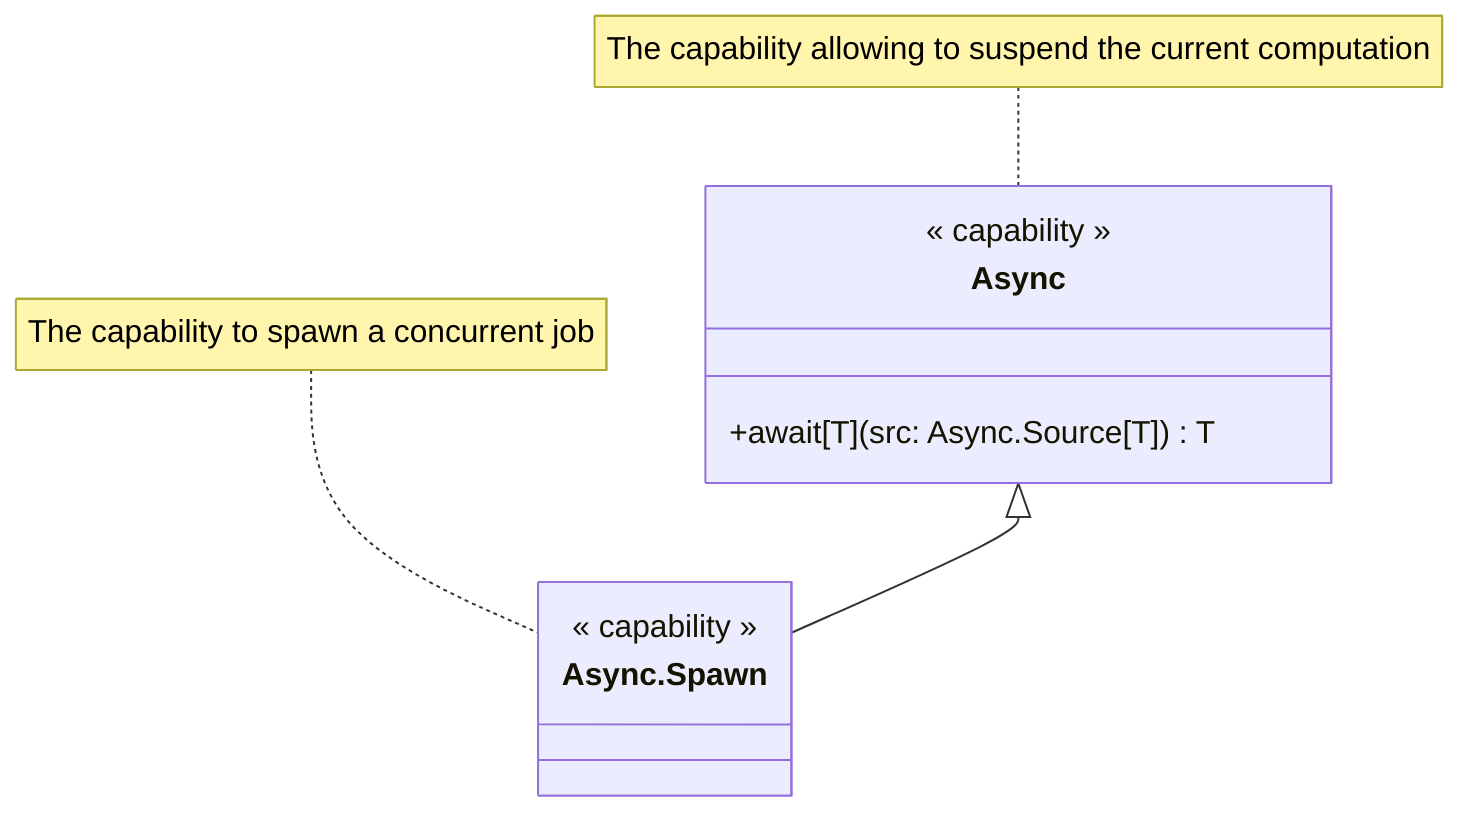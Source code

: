 classDiagram
  class Async {
    << capability >>
    +await[T](src: Async.Source[T]) T
  }
  note for Async "The capability allowing to suspend the current computation"

  class `Async.Spawn` {
    << capability >>
  }
  Async <|-- `Async.Spawn`
  note for Async.Spawn "The capability to spawn a concurrent job"